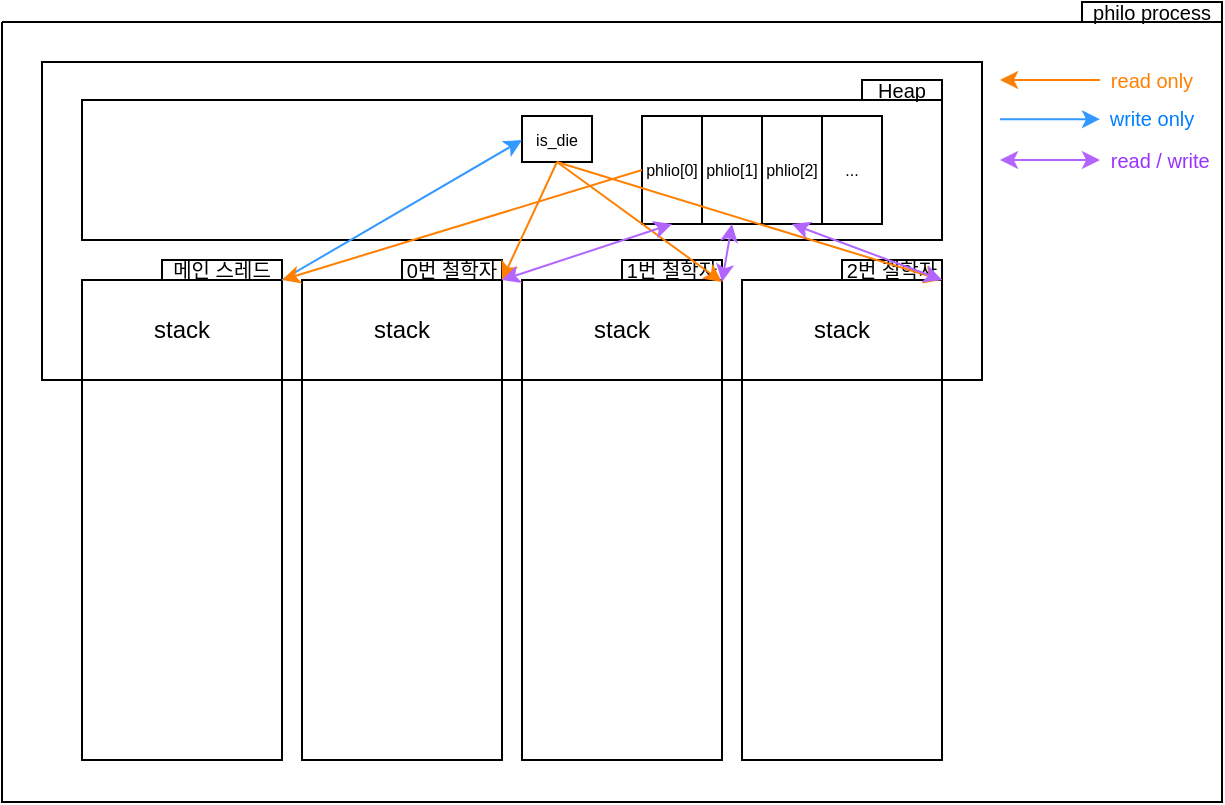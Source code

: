 <mxfile version="16.6.4" type="device"><diagram id="tbqiE4dbGTn-jO08lg78" name="Page-1"><mxGraphModel dx="775" dy="457" grid="1" gridSize="10" guides="1" tooltips="1" connect="1" arrows="1" fold="1" page="1" pageScale="1" pageWidth="827" pageHeight="1169" math="0" shadow="0"><root><mxCell id="0"/><mxCell id="1" parent="0"/><mxCell id="xR-c-VvxrOip-rtL6C1P-1" value="" style="swimlane;startSize=0;fillColor=none;" vertex="1" parent="1"><mxGeometry x="20" y="20" width="610" height="390" as="geometry"/></mxCell><mxCell id="xR-c-VvxrOip-rtL6C1P-2" value="" style="rounded=0;whiteSpace=wrap;html=1;" vertex="1" parent="xR-c-VvxrOip-rtL6C1P-1"><mxGeometry x="20" y="20" width="470" height="159" as="geometry"/></mxCell><mxCell id="xR-c-VvxrOip-rtL6C1P-11" value="" style="group" vertex="1" connectable="0" parent="xR-c-VvxrOip-rtL6C1P-1"><mxGeometry x="40" y="129" width="100" height="240" as="geometry"/></mxCell><mxCell id="xR-c-VvxrOip-rtL6C1P-5" value="stack" style="rounded=0;whiteSpace=wrap;html=1;fillColor=default;" vertex="1" parent="xR-c-VvxrOip-rtL6C1P-11"><mxGeometry width="100" height="50" as="geometry"/></mxCell><mxCell id="xR-c-VvxrOip-rtL6C1P-10" value="" style="rounded=0;whiteSpace=wrap;html=1;fillColor=default;" vertex="1" parent="xR-c-VvxrOip-rtL6C1P-11"><mxGeometry y="50" width="100" height="190" as="geometry"/></mxCell><mxCell id="xR-c-VvxrOip-rtL6C1P-12" value="" style="group" vertex="1" connectable="0" parent="xR-c-VvxrOip-rtL6C1P-1"><mxGeometry x="150" y="129" width="100" height="240" as="geometry"/></mxCell><mxCell id="xR-c-VvxrOip-rtL6C1P-13" value="stack" style="rounded=0;whiteSpace=wrap;html=1;fillColor=default;" vertex="1" parent="xR-c-VvxrOip-rtL6C1P-12"><mxGeometry width="100" height="50" as="geometry"/></mxCell><mxCell id="xR-c-VvxrOip-rtL6C1P-14" value="" style="rounded=0;whiteSpace=wrap;html=1;fillColor=default;" vertex="1" parent="xR-c-VvxrOip-rtL6C1P-12"><mxGeometry y="50" width="100" height="190" as="geometry"/></mxCell><mxCell id="xR-c-VvxrOip-rtL6C1P-15" value="" style="group" vertex="1" connectable="0" parent="xR-c-VvxrOip-rtL6C1P-1"><mxGeometry x="260" y="129" width="100" height="240" as="geometry"/></mxCell><mxCell id="xR-c-VvxrOip-rtL6C1P-16" value="stack" style="rounded=0;whiteSpace=wrap;html=1;fillColor=default;" vertex="1" parent="xR-c-VvxrOip-rtL6C1P-15"><mxGeometry width="100" height="50" as="geometry"/></mxCell><mxCell id="xR-c-VvxrOip-rtL6C1P-17" value="" style="rounded=0;whiteSpace=wrap;html=1;fillColor=default;" vertex="1" parent="xR-c-VvxrOip-rtL6C1P-15"><mxGeometry y="50" width="100" height="190" as="geometry"/></mxCell><mxCell id="xR-c-VvxrOip-rtL6C1P-18" value="" style="group" vertex="1" connectable="0" parent="xR-c-VvxrOip-rtL6C1P-1"><mxGeometry x="370" y="129" width="100" height="240" as="geometry"/></mxCell><mxCell id="xR-c-VvxrOip-rtL6C1P-19" value="stack" style="rounded=0;whiteSpace=wrap;html=1;fillColor=default;" vertex="1" parent="xR-c-VvxrOip-rtL6C1P-18"><mxGeometry width="100" height="50" as="geometry"/></mxCell><mxCell id="xR-c-VvxrOip-rtL6C1P-20" value="" style="rounded=0;whiteSpace=wrap;html=1;fillColor=default;" vertex="1" parent="xR-c-VvxrOip-rtL6C1P-18"><mxGeometry y="50" width="100" height="190" as="geometry"/></mxCell><mxCell id="xR-c-VvxrOip-rtL6C1P-21" value="" style="rounded=0;whiteSpace=wrap;html=1;fillColor=default;" vertex="1" parent="xR-c-VvxrOip-rtL6C1P-1"><mxGeometry x="40" y="39" width="430" height="70" as="geometry"/></mxCell><mxCell id="xR-c-VvxrOip-rtL6C1P-22" value="Heap" style="text;html=1;strokeColor=default;fillColor=default;align=center;verticalAlign=middle;whiteSpace=wrap;rounded=0;fontSize=10;" vertex="1" parent="xR-c-VvxrOip-rtL6C1P-1"><mxGeometry x="430" y="29" width="40" height="10" as="geometry"/></mxCell><mxCell id="xR-c-VvxrOip-rtL6C1P-24" value="메인 스레드" style="text;html=1;strokeColor=default;fillColor=default;align=center;verticalAlign=middle;whiteSpace=wrap;rounded=0;fontSize=10;" vertex="1" parent="xR-c-VvxrOip-rtL6C1P-1"><mxGeometry x="80" y="119" width="60" height="10" as="geometry"/></mxCell><mxCell id="xR-c-VvxrOip-rtL6C1P-42" value="0번 철학자" style="text;html=1;strokeColor=default;fillColor=default;align=center;verticalAlign=middle;whiteSpace=wrap;rounded=0;fontSize=10;" vertex="1" parent="xR-c-VvxrOip-rtL6C1P-1"><mxGeometry x="200" y="119" width="50" height="10" as="geometry"/></mxCell><mxCell id="xR-c-VvxrOip-rtL6C1P-43" value="1번 철학자" style="text;html=1;strokeColor=default;fillColor=default;align=center;verticalAlign=middle;whiteSpace=wrap;rounded=0;fontSize=10;" vertex="1" parent="xR-c-VvxrOip-rtL6C1P-1"><mxGeometry x="310" y="119" width="50" height="10" as="geometry"/></mxCell><mxCell id="xR-c-VvxrOip-rtL6C1P-44" value="2번 철학자" style="text;html=1;strokeColor=default;fillColor=default;align=center;verticalAlign=middle;whiteSpace=wrap;rounded=0;fontSize=10;" vertex="1" parent="xR-c-VvxrOip-rtL6C1P-1"><mxGeometry x="420" y="119" width="50" height="10" as="geometry"/></mxCell><mxCell id="xR-c-VvxrOip-rtL6C1P-49" value="" style="group" vertex="1" connectable="0" parent="xR-c-VvxrOip-rtL6C1P-1"><mxGeometry x="320" y="47" width="120" height="54" as="geometry"/></mxCell><mxCell id="xR-c-VvxrOip-rtL6C1P-45" value="phlio[0]" style="rounded=0;whiteSpace=wrap;html=1;fontSize=8;strokeColor=default;fillColor=default;" vertex="1" parent="xR-c-VvxrOip-rtL6C1P-49"><mxGeometry width="30" height="54" as="geometry"/></mxCell><mxCell id="xR-c-VvxrOip-rtL6C1P-46" value="&lt;span&gt;phlio[1]&lt;/span&gt;" style="rounded=0;whiteSpace=wrap;html=1;fontSize=8;strokeColor=default;fillColor=default;" vertex="1" parent="xR-c-VvxrOip-rtL6C1P-49"><mxGeometry x="30" width="30" height="54" as="geometry"/></mxCell><mxCell id="xR-c-VvxrOip-rtL6C1P-47" value="&lt;span&gt;phlio[2]&lt;/span&gt;" style="rounded=0;whiteSpace=wrap;html=1;fontSize=8;strokeColor=default;fillColor=default;" vertex="1" parent="xR-c-VvxrOip-rtL6C1P-49"><mxGeometry x="60" width="30" height="54" as="geometry"/></mxCell><mxCell id="xR-c-VvxrOip-rtL6C1P-48" value="..." style="rounded=0;whiteSpace=wrap;html=1;fontSize=8;strokeColor=default;fillColor=default;" vertex="1" parent="xR-c-VvxrOip-rtL6C1P-49"><mxGeometry x="90" width="30" height="54" as="geometry"/></mxCell><mxCell id="xR-c-VvxrOip-rtL6C1P-51" value="is_die" style="rounded=0;whiteSpace=wrap;html=1;fontSize=8;strokeColor=default;fillColor=default;" vertex="1" parent="xR-c-VvxrOip-rtL6C1P-1"><mxGeometry x="260" y="47" width="35" height="23" as="geometry"/></mxCell><mxCell id="xR-c-VvxrOip-rtL6C1P-52" value="" style="endArrow=classic;html=1;rounded=0;fontSize=8;strokeColor=#3399FF;exitX=1;exitY=0;exitDx=0;exitDy=0;" edge="1" parent="xR-c-VvxrOip-rtL6C1P-1" source="xR-c-VvxrOip-rtL6C1P-5"><mxGeometry width="50" height="50" relative="1" as="geometry"><mxPoint x="90" y="180" as="sourcePoint"/><mxPoint x="260" y="59" as="targetPoint"/></mxGeometry></mxCell><mxCell id="xR-c-VvxrOip-rtL6C1P-53" value="" style="endArrow=classic;html=1;rounded=0;fontSize=8;exitX=0.5;exitY=1;exitDx=0;exitDy=0;strokeColor=#FF8000;entryX=1;entryY=0;entryDx=0;entryDy=0;" edge="1" parent="xR-c-VvxrOip-rtL6C1P-1" source="xR-c-VvxrOip-rtL6C1P-51" target="xR-c-VvxrOip-rtL6C1P-13"><mxGeometry width="50" height="50" relative="1" as="geometry"><mxPoint x="96.48" y="139.06" as="sourcePoint"/><mxPoint x="200" y="180" as="targetPoint"/></mxGeometry></mxCell><mxCell id="xR-c-VvxrOip-rtL6C1P-54" value="" style="endArrow=classic;html=1;rounded=0;fontSize=8;exitX=0.5;exitY=1;exitDx=0;exitDy=0;strokeColor=#FF8000;" edge="1" parent="xR-c-VvxrOip-rtL6C1P-1" source="xR-c-VvxrOip-rtL6C1P-51"><mxGeometry width="50" height="50" relative="1" as="geometry"><mxPoint x="287.5" y="80" as="sourcePoint"/><mxPoint x="360" y="130" as="targetPoint"/></mxGeometry></mxCell><mxCell id="xR-c-VvxrOip-rtL6C1P-55" value="" style="endArrow=classic;html=1;rounded=0;fontSize=8;exitX=0.5;exitY=1;exitDx=0;exitDy=0;entryX=1;entryY=0;entryDx=0;entryDy=0;strokeColor=#FF8000;" edge="1" parent="xR-c-VvxrOip-rtL6C1P-1" source="xR-c-VvxrOip-rtL6C1P-51" target="xR-c-VvxrOip-rtL6C1P-19"><mxGeometry width="50" height="50" relative="1" as="geometry"><mxPoint x="287.5" y="80" as="sourcePoint"/><mxPoint x="320" y="139" as="targetPoint"/></mxGeometry></mxCell><mxCell id="xR-c-VvxrOip-rtL6C1P-56" value="" style="endArrow=classic;html=1;rounded=0;fontSize=8;exitX=0;exitY=0.5;exitDx=0;exitDy=0;entryX=1;entryY=0;entryDx=0;entryDy=0;strokeColor=#FF8000;" edge="1" parent="xR-c-VvxrOip-rtL6C1P-1" source="xR-c-VvxrOip-rtL6C1P-45" target="xR-c-VvxrOip-rtL6C1P-5"><mxGeometry width="50" height="50" relative="1" as="geometry"><mxPoint x="100" y="139" as="sourcePoint"/><mxPoint x="270" y="69" as="targetPoint"/></mxGeometry></mxCell><mxCell id="xR-c-VvxrOip-rtL6C1P-58" value="" style="endArrow=classic;html=1;rounded=0;fontSize=8;strokeColor=#FF8000;" edge="1" parent="xR-c-VvxrOip-rtL6C1P-1"><mxGeometry width="50" height="50" relative="1" as="geometry"><mxPoint x="549" y="29" as="sourcePoint"/><mxPoint x="499" y="29" as="targetPoint"/></mxGeometry></mxCell><mxCell id="xR-c-VvxrOip-rtL6C1P-59" value="" style="endArrow=classic;html=1;rounded=0;fontSize=8;strokeColor=#3399FF;" edge="1" parent="xR-c-VvxrOip-rtL6C1P-1"><mxGeometry width="50" height="50" relative="1" as="geometry"><mxPoint x="499" y="48.6" as="sourcePoint"/><mxPoint x="549" y="48.6" as="targetPoint"/></mxGeometry></mxCell><mxCell id="xR-c-VvxrOip-rtL6C1P-61" value="" style="endArrow=classic;startArrow=classic;html=1;rounded=0;fontSize=8;strokeColor=#B266FF;entryX=0.5;entryY=1;entryDx=0;entryDy=0;exitX=1;exitY=0;exitDx=0;exitDy=0;" edge="1" parent="xR-c-VvxrOip-rtL6C1P-1" source="xR-c-VvxrOip-rtL6C1P-13" target="xR-c-VvxrOip-rtL6C1P-45"><mxGeometry width="50" height="50" relative="1" as="geometry"><mxPoint x="250" y="210" as="sourcePoint"/><mxPoint x="300" y="160" as="targetPoint"/></mxGeometry></mxCell><mxCell id="xR-c-VvxrOip-rtL6C1P-64" value="" style="endArrow=classic;startArrow=classic;html=1;rounded=0;fontSize=8;strokeColor=#B266FF;entryX=0.5;entryY=1;entryDx=0;entryDy=0;" edge="1" parent="xR-c-VvxrOip-rtL6C1P-1" target="xR-c-VvxrOip-rtL6C1P-46"><mxGeometry width="50" height="50" relative="1" as="geometry"><mxPoint x="360" y="130" as="sourcePoint"/><mxPoint x="345" y="111" as="targetPoint"/></mxGeometry></mxCell><mxCell id="xR-c-VvxrOip-rtL6C1P-65" value="" style="endArrow=classic;startArrow=classic;html=1;rounded=0;fontSize=8;strokeColor=#B266FF;entryX=0.5;entryY=1;entryDx=0;entryDy=0;exitX=1;exitY=0;exitDx=0;exitDy=0;" edge="1" parent="xR-c-VvxrOip-rtL6C1P-1" source="xR-c-VvxrOip-rtL6C1P-19" target="xR-c-VvxrOip-rtL6C1P-47"><mxGeometry width="50" height="50" relative="1" as="geometry"><mxPoint x="320" y="189" as="sourcePoint"/><mxPoint x="375" y="111" as="targetPoint"/></mxGeometry></mxCell><mxCell id="xR-c-VvxrOip-rtL6C1P-66" value="" style="endArrow=classic;startArrow=classic;html=1;rounded=0;fontSize=8;strokeColor=#B266FF;" edge="1" parent="xR-c-VvxrOip-rtL6C1P-1"><mxGeometry width="50" height="50" relative="1" as="geometry"><mxPoint x="499" y="69" as="sourcePoint"/><mxPoint x="549" y="69" as="targetPoint"/></mxGeometry></mxCell><mxCell id="xR-c-VvxrOip-rtL6C1P-69" value="read only" style="text;html=1;strokeColor=none;fillColor=none;align=center;verticalAlign=middle;whiteSpace=wrap;rounded=0;fontSize=10;fontColor=#FF8000;" vertex="1" parent="xR-c-VvxrOip-rtL6C1P-1"><mxGeometry x="550" y="24" width="50" height="10" as="geometry"/></mxCell><mxCell id="xR-c-VvxrOip-rtL6C1P-70" value="write only" style="text;html=1;strokeColor=none;fillColor=none;align=center;verticalAlign=middle;whiteSpace=wrap;rounded=0;fontSize=10;fontColor=#007FFF;" vertex="1" parent="xR-c-VvxrOip-rtL6C1P-1"><mxGeometry x="550" y="43" width="50" height="10" as="geometry"/></mxCell><mxCell id="xR-c-VvxrOip-rtL6C1P-71" value="read / write&amp;nbsp;" style="text;html=1;strokeColor=none;fillColor=none;align=center;verticalAlign=middle;whiteSpace=wrap;rounded=0;fontSize=10;fontColor=#9933FF;" vertex="1" parent="xR-c-VvxrOip-rtL6C1P-1"><mxGeometry x="551" y="64" width="59" height="10" as="geometry"/></mxCell><mxCell id="xR-c-VvxrOip-rtL6C1P-50" value="philo process" style="text;html=1;strokeColor=default;fillColor=default;align=center;verticalAlign=middle;whiteSpace=wrap;rounded=0;fontSize=10;" vertex="1" parent="1"><mxGeometry x="560" y="10" width="70" height="10" as="geometry"/></mxCell></root></mxGraphModel></diagram></mxfile>